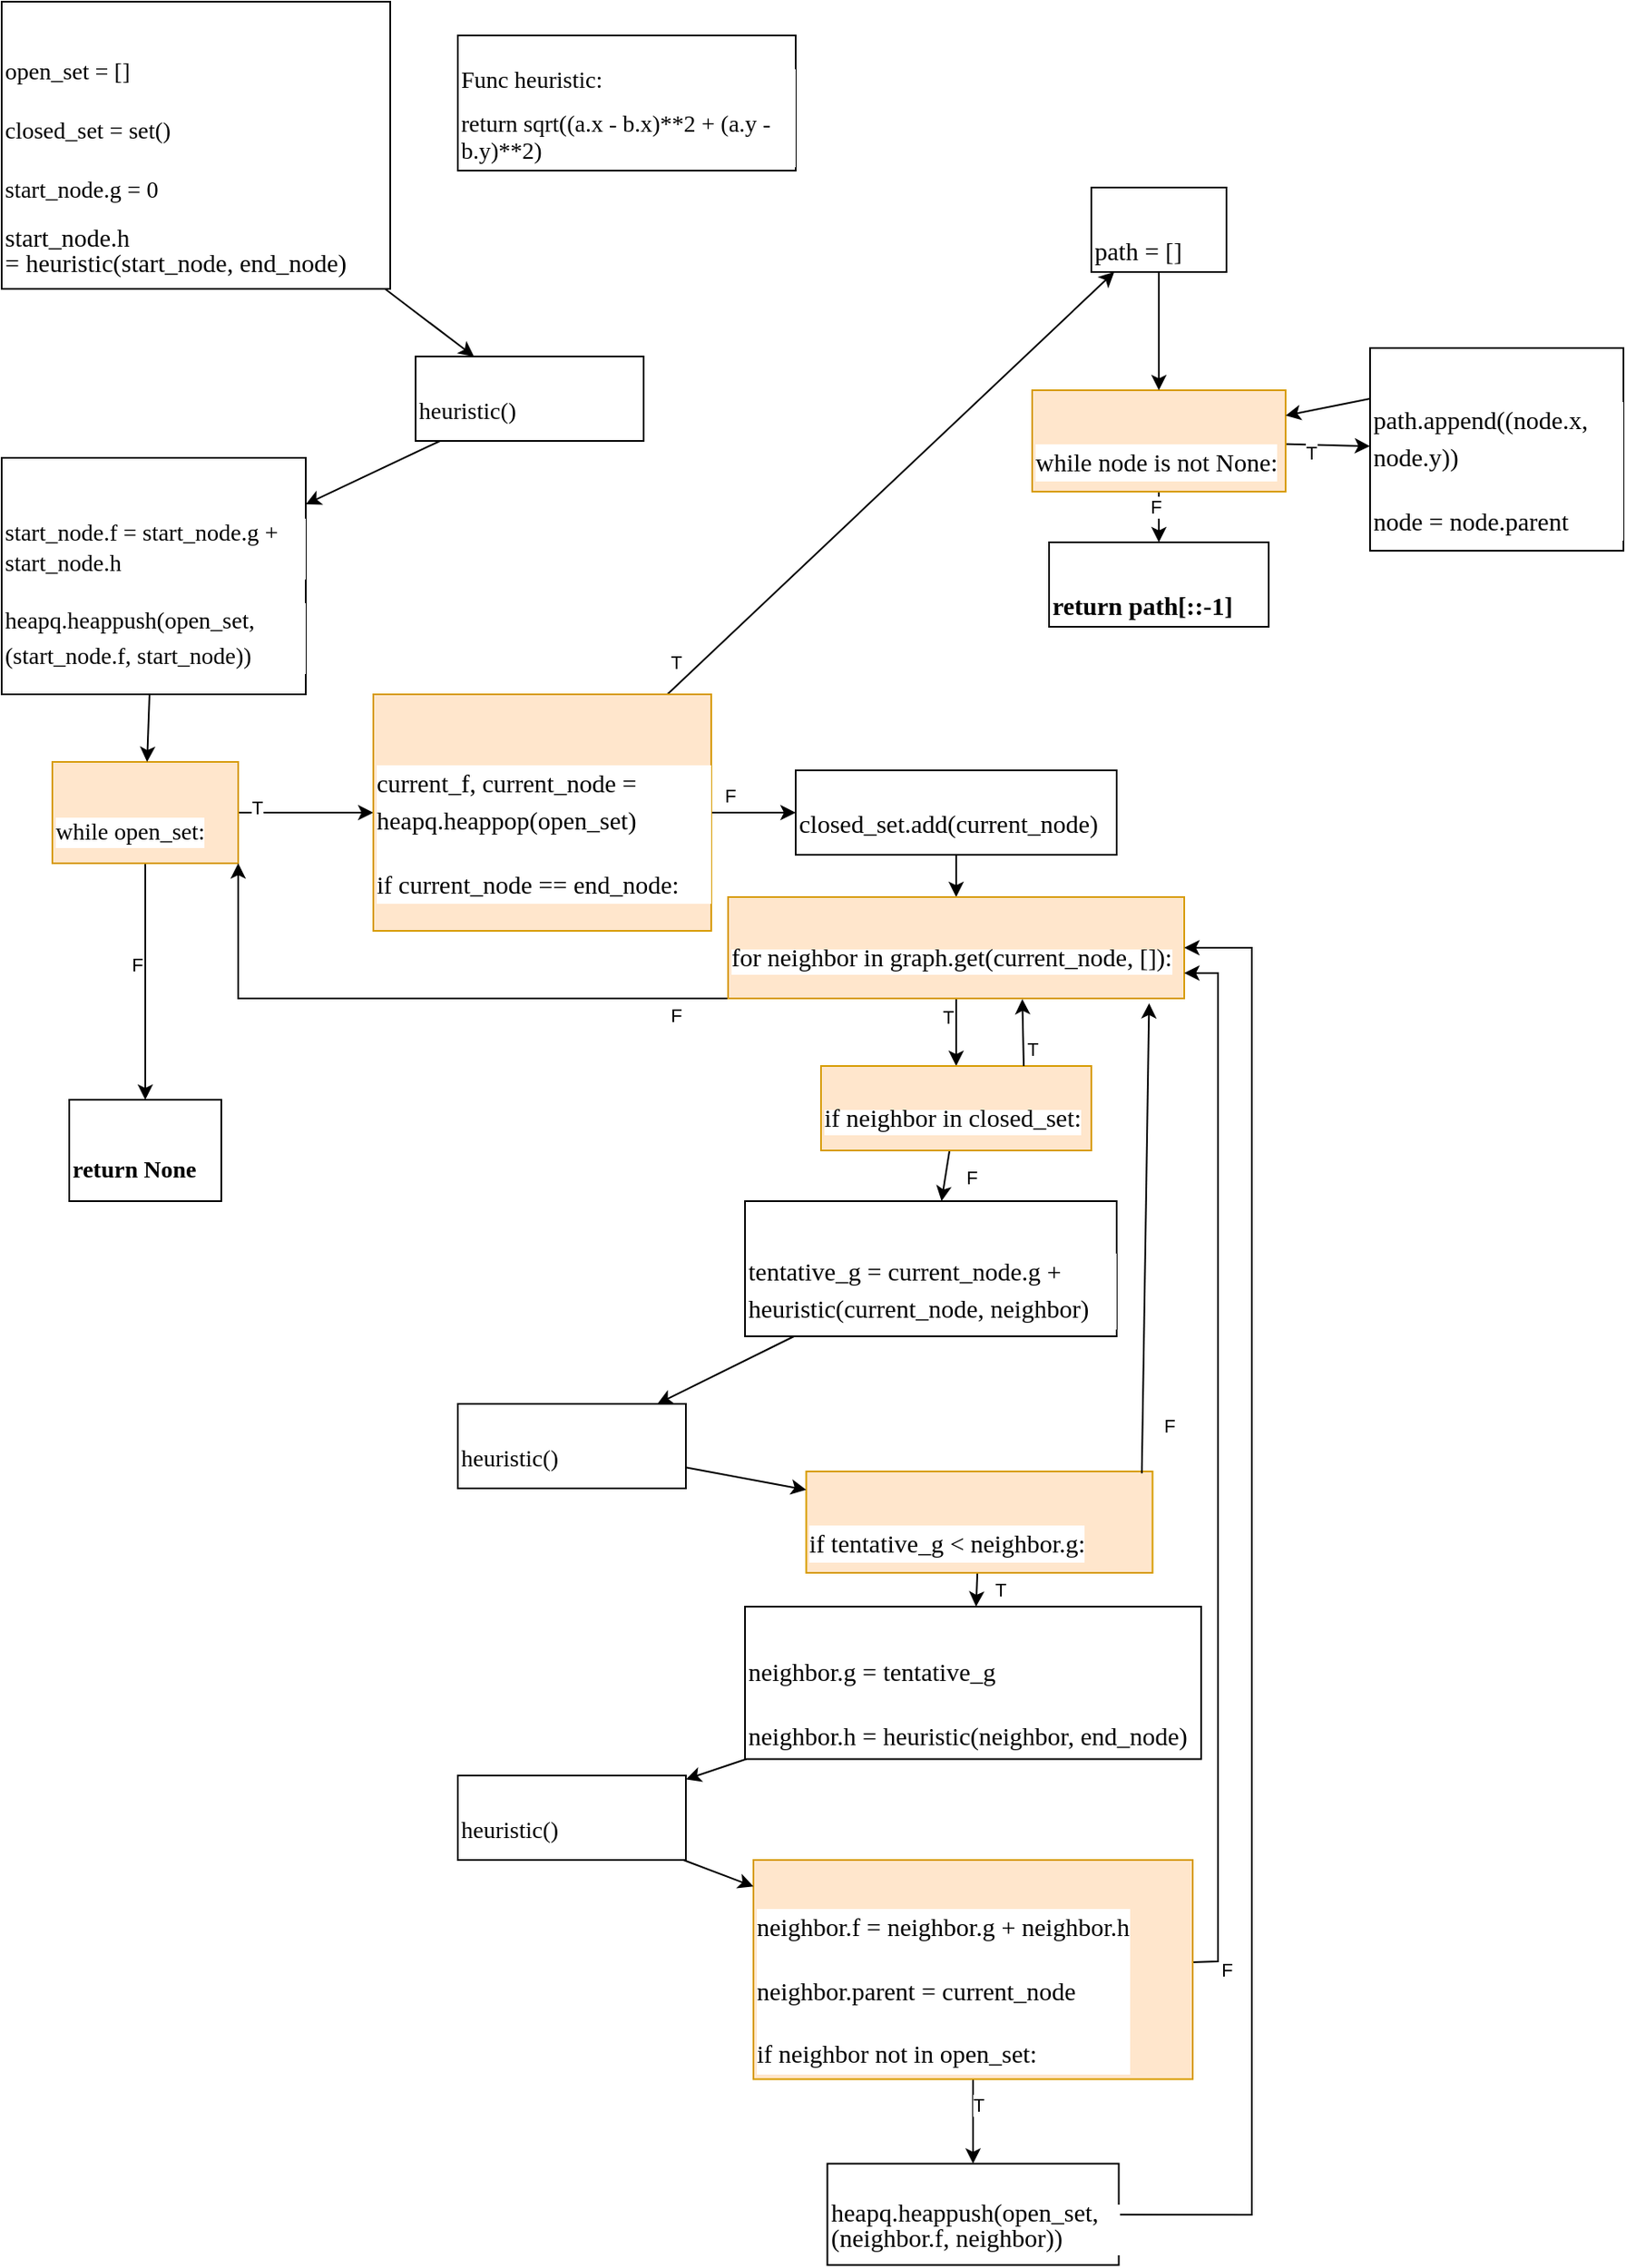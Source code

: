 <mxfile version="24.2.5" type="device">
  <diagram name="Страница — 1" id="S22Wo6u8LhDjKT0eMfzM">
    <mxGraphModel dx="1434" dy="844" grid="1" gridSize="10" guides="1" tooltips="1" connect="1" arrows="1" fold="1" page="1" pageScale="1" pageWidth="827" pageHeight="1169" math="0" shadow="0">
      <root>
        <mxCell id="0" />
        <mxCell id="1" parent="0" />
        <mxCell id="eKB76OJuT1NAM_kKdIFs-34" style="edgeStyle=none;rounded=0;orthogonalLoop=1;jettySize=auto;html=1;strokeColor=default;align=center;verticalAlign=middle;fontFamily=Helvetica;fontSize=11;fontColor=default;labelBackgroundColor=default;endArrow=classic;" edge="1" parent="1" source="eKB76OJuT1NAM_kKdIFs-95" target="eKB76OJuT1NAM_kKdIFs-81">
          <mxGeometry relative="1" as="geometry">
            <mxPoint x="260" y="330.185" as="sourcePoint" />
            <mxPoint x="318.889" y="360" as="targetPoint" />
          </mxGeometry>
        </mxCell>
        <mxCell id="eKB76OJuT1NAM_kKdIFs-29" value="&lt;h5 style=&quot;margin-bottom: 0.0pt; background: white; font-size: 14px;&quot;&gt;&lt;font face=&quot;Times New Roman, serif&quot;&gt;return None&lt;/font&gt;&lt;/h5&gt;" style="rounded=0;whiteSpace=wrap;html=1;align=left;" vertex="1" parent="1">
          <mxGeometry x="80" y="800" width="90" height="60" as="geometry" />
        </mxCell>
        <mxCell id="eKB76OJuT1NAM_kKdIFs-35" style="edgeStyle=none;rounded=0;orthogonalLoop=1;jettySize=auto;html=1;strokeColor=default;align=center;verticalAlign=middle;fontFamily=Helvetica;fontSize=11;fontColor=default;labelBackgroundColor=default;endArrow=classic;" edge="1" parent="1" source="eKB76OJuT1NAM_kKdIFs-81" target="eKB76OJuT1NAM_kKdIFs-46">
          <mxGeometry relative="1" as="geometry">
            <mxPoint x="290" y="434.615" as="sourcePoint" />
          </mxGeometry>
        </mxCell>
        <mxCell id="eKB76OJuT1NAM_kKdIFs-33" style="rounded=0;orthogonalLoop=1;jettySize=auto;html=1;" edge="1" parent="1" source="eKB76OJuT1NAM_kKdIFs-32" target="eKB76OJuT1NAM_kKdIFs-29">
          <mxGeometry relative="1" as="geometry" />
        </mxCell>
        <mxCell id="eKB76OJuT1NAM_kKdIFs-76" value="F" style="edgeLabel;html=1;align=center;verticalAlign=middle;resizable=0;points=[];fontFamily=Helvetica;fontSize=11;fontColor=default;labelBackgroundColor=default;" vertex="1" connectable="0" parent="eKB76OJuT1NAM_kKdIFs-33">
          <mxGeometry x="-0.15" y="2" relative="1" as="geometry">
            <mxPoint x="-7" as="offset" />
          </mxGeometry>
        </mxCell>
        <mxCell id="eKB76OJuT1NAM_kKdIFs-37" style="edgeStyle=none;rounded=0;orthogonalLoop=1;jettySize=auto;html=1;strokeColor=default;align=center;verticalAlign=middle;fontFamily=Helvetica;fontSize=11;fontColor=default;labelBackgroundColor=default;endArrow=classic;" edge="1" parent="1" source="eKB76OJuT1NAM_kKdIFs-32" target="eKB76OJuT1NAM_kKdIFs-36">
          <mxGeometry relative="1" as="geometry" />
        </mxCell>
        <mxCell id="eKB76OJuT1NAM_kKdIFs-75" value="T" style="edgeLabel;html=1;align=center;verticalAlign=middle;resizable=0;points=[];fontFamily=Helvetica;fontSize=11;fontColor=default;labelBackgroundColor=default;" vertex="1" connectable="0" parent="eKB76OJuT1NAM_kKdIFs-37">
          <mxGeometry x="-0.729" y="3" relative="1" as="geometry">
            <mxPoint as="offset" />
          </mxGeometry>
        </mxCell>
        <mxCell id="eKB76OJuT1NAM_kKdIFs-32" value="&lt;h5 style=&quot;margin-bottom: 0.0pt; background: white; font-size: 14px;&quot;&gt;&lt;span style=&quot;font-family: &amp;quot;Times New Roman&amp;quot;, serif; font-weight: normal;&quot;&gt;while open_set:&lt;/span&gt;&lt;br&gt;&lt;/h5&gt;" style="rounded=0;whiteSpace=wrap;html=1;align=left;fillColor=#ffe6cc;strokeColor=#d79b00;" vertex="1" parent="1">
          <mxGeometry x="70" y="600" width="110" height="60" as="geometry" />
        </mxCell>
        <mxCell id="eKB76OJuT1NAM_kKdIFs-48" style="edgeStyle=none;rounded=0;orthogonalLoop=1;jettySize=auto;html=1;strokeColor=default;align=center;verticalAlign=middle;fontFamily=Helvetica;fontSize=11;fontColor=default;labelBackgroundColor=default;endArrow=classic;" edge="1" parent="1" source="eKB76OJuT1NAM_kKdIFs-36" target="eKB76OJuT1NAM_kKdIFs-44">
          <mxGeometry relative="1" as="geometry" />
        </mxCell>
        <mxCell id="eKB76OJuT1NAM_kKdIFs-49" value="T" style="edgeLabel;html=1;align=center;verticalAlign=middle;resizable=0;points=[];fontFamily=Helvetica;fontSize=11;fontColor=default;labelBackgroundColor=default;" vertex="1" connectable="0" parent="eKB76OJuT1NAM_kKdIFs-48">
          <mxGeometry x="-0.713" y="1" relative="1" as="geometry">
            <mxPoint x="-32" y="17" as="offset" />
          </mxGeometry>
        </mxCell>
        <mxCell id="eKB76OJuT1NAM_kKdIFs-52" style="edgeStyle=none;rounded=0;orthogonalLoop=1;jettySize=auto;html=1;strokeColor=default;align=center;verticalAlign=middle;fontFamily=Helvetica;fontSize=11;fontColor=default;labelBackgroundColor=default;endArrow=classic;" edge="1" parent="1" source="eKB76OJuT1NAM_kKdIFs-36" target="eKB76OJuT1NAM_kKdIFs-51">
          <mxGeometry relative="1" as="geometry" />
        </mxCell>
        <mxCell id="eKB76OJuT1NAM_kKdIFs-53" value="F" style="edgeLabel;html=1;align=center;verticalAlign=middle;resizable=0;points=[];fontFamily=Helvetica;fontSize=11;fontColor=default;labelBackgroundColor=default;" vertex="1" connectable="0" parent="eKB76OJuT1NAM_kKdIFs-52">
          <mxGeometry x="-0.1" relative="1" as="geometry">
            <mxPoint x="-12" y="-10" as="offset" />
          </mxGeometry>
        </mxCell>
        <mxCell id="eKB76OJuT1NAM_kKdIFs-36" value="&lt;h5 style=&quot;margin-bottom: 0.0pt; background: white; font-size: 15px;&quot;&gt;&lt;p style=&quot;margin-bottom: 0.0pt; line-height: 150%; background-image: initial; background-position: initial; background-size: initial; background-repeat: initial; background-attachment: initial; background-origin: initial; background-clip: initial;&quot; class=&quot;MsoNormal&quot;&gt;&lt;span style=&quot;line-height: 150%; font-family: &amp;quot;Times New Roman&amp;quot;, serif; background-image: initial; background-position: initial; background-size: initial; background-repeat: initial; background-attachment: initial; background-origin: initial; background-clip: initial; font-weight: normal;&quot; lang=&quot;EN-US&quot;&gt;current_f, current_node = heapq.heappop(open_set)&lt;/span&gt;&lt;/p&gt;&lt;p style=&quot;margin-bottom: 0.0pt; line-height: 150%; background-image: initial; background-position: initial; background-size: initial; background-repeat: initial; background-attachment: initial; background-origin: initial; background-clip: initial;&quot; class=&quot;MsoNormal&quot;&gt;&lt;span style=&quot;font-weight: normal; font-family: &amp;quot;Times New Roman&amp;quot;, serif;&quot;&gt;if current_node == end_node:&lt;/span&gt;&lt;/p&gt;&lt;/h5&gt;" style="rounded=0;whiteSpace=wrap;html=1;align=left;fillColor=#ffe6cc;strokeColor=#d79b00;" vertex="1" parent="1">
          <mxGeometry x="260" y="560" width="200" height="140" as="geometry" />
        </mxCell>
        <mxCell id="eKB76OJuT1NAM_kKdIFs-41" style="edgeStyle=none;rounded=0;orthogonalLoop=1;jettySize=auto;html=1;strokeColor=default;align=center;verticalAlign=middle;fontFamily=Helvetica;fontSize=11;fontColor=default;labelBackgroundColor=default;endArrow=classic;" edge="1" parent="1" source="eKB76OJuT1NAM_kKdIFs-38" target="eKB76OJuT1NAM_kKdIFs-39">
          <mxGeometry relative="1" as="geometry" />
        </mxCell>
        <mxCell id="eKB76OJuT1NAM_kKdIFs-104" value="T" style="edgeLabel;html=1;align=center;verticalAlign=middle;resizable=0;points=[];fontFamily=Helvetica;fontSize=11;fontColor=default;labelBackgroundColor=default;" vertex="1" connectable="0" parent="eKB76OJuT1NAM_kKdIFs-41">
          <mxGeometry x="-0.395" y="-5" relative="1" as="geometry">
            <mxPoint as="offset" />
          </mxGeometry>
        </mxCell>
        <mxCell id="eKB76OJuT1NAM_kKdIFs-43" style="edgeStyle=none;rounded=0;orthogonalLoop=1;jettySize=auto;html=1;strokeColor=default;align=center;verticalAlign=middle;fontFamily=Helvetica;fontSize=11;fontColor=default;labelBackgroundColor=default;endArrow=classic;" edge="1" parent="1" source="eKB76OJuT1NAM_kKdIFs-38" target="eKB76OJuT1NAM_kKdIFs-40">
          <mxGeometry relative="1" as="geometry" />
        </mxCell>
        <mxCell id="eKB76OJuT1NAM_kKdIFs-105" value="F" style="edgeLabel;html=1;align=center;verticalAlign=middle;resizable=0;points=[];fontFamily=Helvetica;fontSize=11;fontColor=default;labelBackgroundColor=default;" vertex="1" connectable="0" parent="eKB76OJuT1NAM_kKdIFs-43">
          <mxGeometry x="-0.4" y="-2" relative="1" as="geometry">
            <mxPoint as="offset" />
          </mxGeometry>
        </mxCell>
        <mxCell id="eKB76OJuT1NAM_kKdIFs-38" value="&lt;h5 style=&quot;margin-bottom: 0.0pt; background: white; font-size: 15px;&quot;&gt;&lt;p style=&quot;margin-bottom: 0.0pt; line-height: 150%; background-image: initial; background-position: initial; background-size: initial; background-repeat: initial; background-attachment: initial; background-origin: initial; background-clip: initial;&quot; class=&quot;MsoNormal&quot;&gt;&lt;span style=&quot;font-weight: normal; font-family: &amp;quot;Times New Roman&amp;quot;, serif;&quot;&gt;while node is not None:&lt;/span&gt;&lt;br&gt;&lt;/p&gt;&lt;/h5&gt;" style="rounded=0;whiteSpace=wrap;html=1;align=left;fillColor=#ffe6cc;strokeColor=#d79b00;" vertex="1" parent="1">
          <mxGeometry x="650" y="380" width="150" height="60" as="geometry" />
        </mxCell>
        <mxCell id="eKB76OJuT1NAM_kKdIFs-42" style="edgeStyle=none;rounded=0;orthogonalLoop=1;jettySize=auto;html=1;strokeColor=default;align=center;verticalAlign=middle;fontFamily=Helvetica;fontSize=11;fontColor=default;labelBackgroundColor=default;endArrow=classic;entryX=1;entryY=0.25;entryDx=0;entryDy=0;exitX=0;exitY=0.25;exitDx=0;exitDy=0;" edge="1" parent="1" source="eKB76OJuT1NAM_kKdIFs-39" target="eKB76OJuT1NAM_kKdIFs-38">
          <mxGeometry relative="1" as="geometry" />
        </mxCell>
        <mxCell id="eKB76OJuT1NAM_kKdIFs-39" value="&lt;h5 style=&quot;margin-bottom: 0.0pt; background: white; font-size: 15px;&quot;&gt;&lt;p style=&quot;margin-bottom: 0.0pt; line-height: 150%; background-image: initial; background-position: initial; background-size: initial; background-repeat: initial; background-attachment: initial; background-origin: initial; background-clip: initial;&quot; class=&quot;MsoNormal&quot;&gt;&lt;font face=&quot;Times New Roman, serif&quot;&gt;&lt;span style=&quot;font-weight: 400;&quot;&gt;path.append((node.x, node.y))&lt;/span&gt;&lt;/font&gt;&lt;/p&gt;&lt;p style=&quot;margin-bottom: 0.0pt; line-height: 150%; background-image: initial; background-position: initial; background-size: initial; background-repeat: initial; background-attachment: initial; background-origin: initial; background-clip: initial;&quot; class=&quot;MsoNormal&quot;&gt;&lt;font face=&quot;Times New Roman, serif&quot;&gt;&lt;span style=&quot;font-weight: 400;&quot;&gt;node = node.parent&lt;/span&gt;&lt;/font&gt;&lt;/p&gt;&lt;/h5&gt;" style="rounded=0;whiteSpace=wrap;html=1;align=left;" vertex="1" parent="1">
          <mxGeometry x="850" y="355" width="150" height="120" as="geometry" />
        </mxCell>
        <mxCell id="eKB76OJuT1NAM_kKdIFs-40" value="&lt;h5 style=&quot;margin-bottom: 0.0pt; background: white; font-size: 15px;&quot;&gt;&lt;p style=&quot;margin-bottom: 0.0pt; line-height: 150%; background-image: initial; background-position: initial; background-size: initial; background-repeat: initial; background-attachment: initial; background-origin: initial; background-clip: initial;&quot; class=&quot;MsoNormal&quot;&gt;&lt;font face=&quot;Times New Roman, serif&quot;&gt;return path[::-1]&lt;/font&gt;&lt;/p&gt;&lt;/h5&gt;" style="rounded=0;whiteSpace=wrap;html=1;align=left;" vertex="1" parent="1">
          <mxGeometry x="660" y="470" width="130" height="50" as="geometry" />
        </mxCell>
        <mxCell id="eKB76OJuT1NAM_kKdIFs-45" style="edgeStyle=none;rounded=0;orthogonalLoop=1;jettySize=auto;html=1;strokeColor=default;align=center;verticalAlign=middle;fontFamily=Helvetica;fontSize=11;fontColor=default;labelBackgroundColor=default;endArrow=classic;" edge="1" parent="1" source="eKB76OJuT1NAM_kKdIFs-44" target="eKB76OJuT1NAM_kKdIFs-38">
          <mxGeometry relative="1" as="geometry">
            <mxPoint x="725" y="350" as="sourcePoint" />
          </mxGeometry>
        </mxCell>
        <mxCell id="eKB76OJuT1NAM_kKdIFs-44" value="&lt;h5 style=&quot;margin-bottom: 0.0pt; background: white; font-size: 15px;&quot;&gt;&lt;p style=&quot;margin-bottom: 0.0pt; line-height: 150%; background-image: initial; background-position: initial; background-size: initial; background-repeat: initial; background-attachment: initial; background-origin: initial; background-clip: initial;&quot; class=&quot;MsoNormal&quot;&gt;&lt;span style=&quot;line-height: 150%; font-family: &amp;quot;Times New Roman&amp;quot;, serif; background-image: initial; background-position: initial; background-size: initial; background-repeat: initial; background-attachment: initial; background-origin: initial; background-clip: initial; font-weight: normal;&quot; lang=&quot;EN-US&quot;&gt;path = []&lt;/span&gt;&lt;/p&gt;&lt;/h5&gt;" style="rounded=0;whiteSpace=wrap;html=1;align=left;" vertex="1" parent="1">
          <mxGeometry x="685" y="260" width="80" height="50" as="geometry" />
        </mxCell>
        <mxCell id="eKB76OJuT1NAM_kKdIFs-47" style="edgeStyle=none;rounded=0;orthogonalLoop=1;jettySize=auto;html=1;strokeColor=default;align=center;verticalAlign=middle;fontFamily=Helvetica;fontSize=11;fontColor=default;labelBackgroundColor=default;endArrow=classic;" edge="1" parent="1" source="eKB76OJuT1NAM_kKdIFs-46" target="eKB76OJuT1NAM_kKdIFs-32">
          <mxGeometry relative="1" as="geometry" />
        </mxCell>
        <mxCell id="eKB76OJuT1NAM_kKdIFs-46" value="&lt;h5 style=&quot;margin-bottom: 0.0pt; background: white; font-size: 14px;&quot;&gt;&lt;span style=&quot;font-family: &amp;quot;Times New Roman&amp;quot;, serif; font-weight: normal;&quot;&gt;start_node.f = start_node.g + start_node.h&lt;/span&gt;&lt;br&gt;&lt;/h5&gt;&lt;p style=&quot;margin-bottom: 0.0pt; background: white; font-size: 14px;&quot; class=&quot;MsoNormal&quot;&gt;&lt;span style=&quot;line-height: 150%; font-family: &amp;quot;Times New Roman&amp;quot;, serif; background-image: initial; background-position: initial; background-size: initial; background-repeat: initial; background-attachment: initial; background-origin: initial; background-clip: initial;&quot; lang=&quot;EN-US&quot;&gt;&lt;font style=&quot;font-size: 14px;&quot;&gt;heapq.heappush(open_set, (start_node.f, start_node))&lt;/font&gt;&lt;/span&gt;&lt;/p&gt;" style="rounded=0;whiteSpace=wrap;html=1;align=left;" vertex="1" parent="1">
          <mxGeometry x="40" y="420" width="180" height="140" as="geometry" />
        </mxCell>
        <mxCell id="eKB76OJuT1NAM_kKdIFs-55" style="edgeStyle=none;rounded=0;orthogonalLoop=1;jettySize=auto;html=1;strokeColor=default;align=center;verticalAlign=middle;fontFamily=Helvetica;fontSize=11;fontColor=default;labelBackgroundColor=default;endArrow=classic;" edge="1" parent="1" source="eKB76OJuT1NAM_kKdIFs-51" target="eKB76OJuT1NAM_kKdIFs-54">
          <mxGeometry relative="1" as="geometry" />
        </mxCell>
        <mxCell id="eKB76OJuT1NAM_kKdIFs-51" value="&lt;h5 style=&quot;margin-bottom: 0.0pt; background: white;&quot;&gt;&lt;p style=&quot;margin-bottom: 0.0pt; line-height: 150%; background-image: initial; background-position: initial; background-size: initial; background-repeat: initial; background-attachment: initial; background-origin: initial; background-clip: initial;&quot; class=&quot;MsoNormal&quot;&gt;&lt;span style=&quot;line-height: 150%; font-family: &amp;quot;Times New Roman&amp;quot;, serif; background-image: initial; background-position: initial; background-size: initial; background-repeat: initial; background-attachment: initial; background-origin: initial; background-clip: initial;&quot; lang=&quot;EN-US&quot;&gt;&lt;span style=&quot;font-weight: normal;&quot;&gt;&lt;font style=&quot;font-size: 15px;&quot;&gt;closed_set.add(current_node)&amp;nbsp;&lt;/font&gt;&lt;/span&gt;&lt;/span&gt;&lt;/p&gt;&lt;/h5&gt;" style="rounded=0;whiteSpace=wrap;html=1;align=left;" vertex="1" parent="1">
          <mxGeometry x="510" y="605" width="190" height="50" as="geometry" />
        </mxCell>
        <mxCell id="eKB76OJuT1NAM_kKdIFs-57" style="edgeStyle=none;rounded=0;orthogonalLoop=1;jettySize=auto;html=1;strokeColor=default;align=center;verticalAlign=middle;fontFamily=Helvetica;fontSize=11;fontColor=default;labelBackgroundColor=default;endArrow=classic;" edge="1" parent="1" source="eKB76OJuT1NAM_kKdIFs-54" target="eKB76OJuT1NAM_kKdIFs-56">
          <mxGeometry relative="1" as="geometry" />
        </mxCell>
        <mxCell id="eKB76OJuT1NAM_kKdIFs-77" value="T" style="edgeLabel;html=1;align=center;verticalAlign=middle;resizable=0;points=[];fontFamily=Helvetica;fontSize=11;fontColor=default;labelBackgroundColor=default;" vertex="1" connectable="0" parent="eKB76OJuT1NAM_kKdIFs-57">
          <mxGeometry x="-0.442" relative="1" as="geometry">
            <mxPoint x="-5" as="offset" />
          </mxGeometry>
        </mxCell>
        <mxCell id="eKB76OJuT1NAM_kKdIFs-78" style="edgeStyle=none;rounded=0;orthogonalLoop=1;jettySize=auto;html=1;exitX=0;exitY=1;exitDx=0;exitDy=0;entryX=1;entryY=1;entryDx=0;entryDy=0;strokeColor=default;align=center;verticalAlign=middle;fontFamily=Helvetica;fontSize=11;fontColor=default;labelBackgroundColor=default;endArrow=classic;" edge="1" parent="1" source="eKB76OJuT1NAM_kKdIFs-54" target="eKB76OJuT1NAM_kKdIFs-32">
          <mxGeometry relative="1" as="geometry">
            <Array as="points">
              <mxPoint x="180" y="740" />
            </Array>
          </mxGeometry>
        </mxCell>
        <mxCell id="eKB76OJuT1NAM_kKdIFs-79" value="F" style="edgeLabel;html=1;align=center;verticalAlign=middle;resizable=0;points=[];fontFamily=Helvetica;fontSize=11;fontColor=default;labelBackgroundColor=default;" vertex="1" connectable="0" parent="eKB76OJuT1NAM_kKdIFs-78">
          <mxGeometry x="-0.833" y="4" relative="1" as="geometry">
            <mxPoint y="6" as="offset" />
          </mxGeometry>
        </mxCell>
        <mxCell id="eKB76OJuT1NAM_kKdIFs-54" value="&lt;h5 style=&quot;margin-bottom: 0.0pt; background: white;&quot;&gt;&lt;p style=&quot;margin-bottom: 0.0pt; line-height: 150%; background-image: initial; background-position: initial; background-size: initial; background-repeat: initial; background-attachment: initial; background-origin: initial; background-clip: initial;&quot; class=&quot;MsoNormal&quot;&gt;&lt;span style=&quot;line-height: 107%; font-family: &amp;quot;Times New Roman&amp;quot;, serif; background-image: initial; background-position: initial; background-size: initial; background-repeat: initial; background-attachment: initial; background-origin: initial; background-clip: initial; font-weight: normal;&quot; lang=&quot;EN-US&quot;&gt;&lt;font style=&quot;font-size: 15px;&quot;&gt;for neighbor in graph.get(current_node, []):&lt;/font&gt;&lt;/span&gt;&lt;br&gt;&lt;/p&gt;&lt;/h5&gt;" style="rounded=0;whiteSpace=wrap;html=1;align=left;fillColor=#ffe6cc;strokeColor=#d79b00;" vertex="1" parent="1">
          <mxGeometry x="470" y="680" width="270" height="60" as="geometry" />
        </mxCell>
        <mxCell id="eKB76OJuT1NAM_kKdIFs-61" style="edgeStyle=none;rounded=0;orthogonalLoop=1;jettySize=auto;html=1;strokeColor=default;align=center;verticalAlign=middle;fontFamily=Helvetica;fontSize=11;fontColor=default;labelBackgroundColor=default;endArrow=classic;" edge="1" parent="1" source="eKB76OJuT1NAM_kKdIFs-56" target="eKB76OJuT1NAM_kKdIFs-83">
          <mxGeometry relative="1" as="geometry" />
        </mxCell>
        <mxCell id="eKB76OJuT1NAM_kKdIFs-62" value="F" style="edgeLabel;html=1;align=center;verticalAlign=middle;resizable=0;points=[];fontFamily=Helvetica;fontSize=11;fontColor=default;labelBackgroundColor=default;" vertex="1" connectable="0" parent="eKB76OJuT1NAM_kKdIFs-61">
          <mxGeometry x="0.017" y="3" relative="1" as="geometry">
            <mxPoint x="12" as="offset" />
          </mxGeometry>
        </mxCell>
        <mxCell id="eKB76OJuT1NAM_kKdIFs-56" value="&lt;h5 style=&quot;margin-bottom: 0.0pt; background: white;&quot;&gt;&lt;p style=&quot;margin-bottom: 0.0pt; line-height: 150%; background-image: initial; background-position: initial; background-size: initial; background-repeat: initial; background-attachment: initial; background-origin: initial; background-clip: initial;&quot; class=&quot;MsoNormal&quot;&gt;&lt;span style=&quot;line-height: 107%; font-family: &amp;quot;Times New Roman&amp;quot;, serif; background-image: initial; background-position: initial; background-size: initial; background-repeat: initial; background-attachment: initial; background-origin: initial; background-clip: initial; font-weight: normal;&quot; lang=&quot;EN-US&quot;&gt;&lt;font style=&quot;font-size: 15px;&quot;&gt;if neighbor in closed_set:&lt;/font&gt;&lt;/span&gt;&lt;br&gt;&lt;/p&gt;&lt;/h5&gt;" style="rounded=0;whiteSpace=wrap;html=1;align=left;fillColor=#ffe6cc;strokeColor=#d79b00;" vertex="1" parent="1">
          <mxGeometry x="525" y="780" width="160" height="50" as="geometry" />
        </mxCell>
        <mxCell id="eKB76OJuT1NAM_kKdIFs-58" style="edgeStyle=none;rounded=0;orthogonalLoop=1;jettySize=auto;html=1;exitX=0.75;exitY=0;exitDx=0;exitDy=0;entryX=0.645;entryY=1.006;entryDx=0;entryDy=0;entryPerimeter=0;strokeColor=default;align=center;verticalAlign=middle;fontFamily=Helvetica;fontSize=11;fontColor=default;labelBackgroundColor=default;endArrow=classic;" edge="1" parent="1" source="eKB76OJuT1NAM_kKdIFs-56" target="eKB76OJuT1NAM_kKdIFs-54">
          <mxGeometry relative="1" as="geometry" />
        </mxCell>
        <mxCell id="eKB76OJuT1NAM_kKdIFs-59" value="T" style="edgeLabel;html=1;align=center;verticalAlign=middle;resizable=0;points=[];fontFamily=Helvetica;fontSize=11;fontColor=default;labelBackgroundColor=default;" vertex="1" connectable="0" parent="eKB76OJuT1NAM_kKdIFs-58">
          <mxGeometry x="-0.304" y="-2" relative="1" as="geometry">
            <mxPoint x="3" y="4" as="offset" />
          </mxGeometry>
        </mxCell>
        <mxCell id="eKB76OJuT1NAM_kKdIFs-66" value="" style="edgeStyle=none;rounded=0;orthogonalLoop=1;jettySize=auto;html=1;strokeColor=default;align=center;verticalAlign=middle;fontFamily=Helvetica;fontSize=11;fontColor=default;labelBackgroundColor=default;endArrow=classic;" edge="1" parent="1" source="eKB76OJuT1NAM_kKdIFs-60" target="eKB76OJuT1NAM_kKdIFs-88">
          <mxGeometry relative="1" as="geometry" />
        </mxCell>
        <mxCell id="eKB76OJuT1NAM_kKdIFs-67" value="T" style="edgeLabel;html=1;align=center;verticalAlign=middle;resizable=0;points=[];fontFamily=Helvetica;fontSize=11;fontColor=default;labelBackgroundColor=default;" vertex="1" connectable="0" parent="eKB76OJuT1NAM_kKdIFs-66">
          <mxGeometry x="-0.065" y="3" relative="1" as="geometry">
            <mxPoint x="11" as="offset" />
          </mxGeometry>
        </mxCell>
        <mxCell id="eKB76OJuT1NAM_kKdIFs-60" value="&lt;h5 style=&quot;margin-bottom: 0.0pt; background: white; font-size: 15px;&quot;&gt;&lt;p style=&quot;margin-bottom: 0.0pt; line-height: 150%; background-image: initial; background-position: initial; background-size: initial; background-repeat: initial; background-attachment: initial; background-origin: initial; background-clip: initial;&quot; class=&quot;MsoNormal&quot;&gt;&lt;span style=&quot;font-weight: normal; font-family: &amp;quot;Times New Roman&amp;quot;, serif;&quot;&gt;if&amp;nbsp;&lt;/span&gt;&lt;span style=&quot;font-weight: normal; font-family: &amp;quot;Times New Roman&amp;quot;, serif;&quot;&gt;tentative_g &amp;lt; neighbor.g:&lt;/span&gt;&lt;br&gt;&lt;/p&gt;&lt;/h5&gt;" style="rounded=0;whiteSpace=wrap;html=1;align=left;fillColor=#ffe6cc;strokeColor=#d79b00;" vertex="1" parent="1">
          <mxGeometry x="516.25" y="1020" width="205" height="60" as="geometry" />
        </mxCell>
        <mxCell id="eKB76OJuT1NAM_kKdIFs-63" style="edgeStyle=none;rounded=0;orthogonalLoop=1;jettySize=auto;html=1;exitX=0.969;exitY=0.018;exitDx=0;exitDy=0;entryX=0.923;entryY=1.047;entryDx=0;entryDy=0;entryPerimeter=0;strokeColor=default;align=center;verticalAlign=middle;fontFamily=Helvetica;fontSize=11;fontColor=default;labelBackgroundColor=default;endArrow=classic;exitPerimeter=0;" edge="1" parent="1" source="eKB76OJuT1NAM_kKdIFs-60" target="eKB76OJuT1NAM_kKdIFs-54">
          <mxGeometry relative="1" as="geometry" />
        </mxCell>
        <mxCell id="eKB76OJuT1NAM_kKdIFs-64" value="F" style="edgeLabel;html=1;align=center;verticalAlign=middle;resizable=0;points=[];fontFamily=Helvetica;fontSize=11;fontColor=default;labelBackgroundColor=default;" vertex="1" connectable="0" parent="eKB76OJuT1NAM_kKdIFs-63">
          <mxGeometry x="-0.8" y="-1" relative="1" as="geometry">
            <mxPoint x="14" as="offset" />
          </mxGeometry>
        </mxCell>
        <mxCell id="eKB76OJuT1NAM_kKdIFs-69" style="edgeStyle=none;rounded=0;orthogonalLoop=1;jettySize=auto;html=1;strokeColor=default;align=center;verticalAlign=middle;fontFamily=Helvetica;fontSize=11;fontColor=default;labelBackgroundColor=default;endArrow=classic;" edge="1" parent="1" source="eKB76OJuT1NAM_kKdIFs-65" target="eKB76OJuT1NAM_kKdIFs-68">
          <mxGeometry relative="1" as="geometry" />
        </mxCell>
        <mxCell id="eKB76OJuT1NAM_kKdIFs-70" value="T" style="edgeLabel;html=1;align=center;verticalAlign=middle;resizable=0;points=[];fontFamily=Helvetica;fontSize=11;fontColor=default;labelBackgroundColor=default;" vertex="1" connectable="0" parent="eKB76OJuT1NAM_kKdIFs-69">
          <mxGeometry x="0.1" y="3" relative="1" as="geometry">
            <mxPoint y="-12" as="offset" />
          </mxGeometry>
        </mxCell>
        <mxCell id="eKB76OJuT1NAM_kKdIFs-73" style="edgeStyle=none;rounded=0;orthogonalLoop=1;jettySize=auto;html=1;entryX=1;entryY=0.75;entryDx=0;entryDy=0;strokeColor=default;align=center;verticalAlign=middle;fontFamily=Helvetica;fontSize=11;fontColor=default;labelBackgroundColor=default;endArrow=classic;" edge="1" parent="1" source="eKB76OJuT1NAM_kKdIFs-65" target="eKB76OJuT1NAM_kKdIFs-54">
          <mxGeometry relative="1" as="geometry">
            <Array as="points">
              <mxPoint x="760" y="1310" />
              <mxPoint x="760" y="725" />
            </Array>
          </mxGeometry>
        </mxCell>
        <mxCell id="eKB76OJuT1NAM_kKdIFs-74" value="F" style="edgeLabel;html=1;align=center;verticalAlign=middle;resizable=0;points=[];fontFamily=Helvetica;fontSize=11;fontColor=default;labelBackgroundColor=default;" vertex="1" connectable="0" parent="eKB76OJuT1NAM_kKdIFs-73">
          <mxGeometry x="-0.943" relative="1" as="geometry">
            <mxPoint x="5" y="7" as="offset" />
          </mxGeometry>
        </mxCell>
        <mxCell id="eKB76OJuT1NAM_kKdIFs-65" value="&lt;h5 style=&quot;margin-bottom: 0.0pt; background: white; font-size: 15px;&quot;&gt;&lt;p style=&quot;margin-bottom: 0.0pt; line-height: 150%; background-image: initial; background-position: initial; background-size: initial; background-repeat: initial; background-attachment: initial; background-origin: initial; background-clip: initial;&quot; class=&quot;MsoNormal&quot;&gt;&lt;span style=&quot;font-family: &amp;quot;Times New Roman&amp;quot;, serif; font-weight: normal;&quot;&gt;neighbor.f = neighbor.g + neighbor.h&lt;/span&gt;&lt;br&gt;&lt;/p&gt;&lt;p style=&quot;margin-bottom: 0.0pt; line-height: 150%; background-image: initial; background-position: initial; background-size: initial; background-repeat: initial; background-attachment: initial; background-origin: initial; background-clip: initial;&quot; class=&quot;MsoNormal&quot;&gt;&lt;span style=&quot;line-height: 150%; font-family: &amp;quot;Times New Roman&amp;quot;, serif; background-image: initial; background-position: initial; background-size: initial; background-repeat: initial; background-attachment: initial; background-origin: initial; background-clip: initial; font-weight: normal;&quot; lang=&quot;EN-US&quot;&gt;neighbor.parent = current_node&lt;/span&gt;&lt;/p&gt;&lt;p style=&quot;margin-bottom: 0.0pt; line-height: 150%; background-image: initial; background-position: initial; background-size: initial; background-repeat: initial; background-attachment: initial; background-origin: initial; background-clip: initial;&quot; class=&quot;MsoNormal&quot;&gt;&lt;span style=&quot;line-height: 150%; font-family: &amp;quot;Times New Roman&amp;quot;, serif; background-image: initial; background-position: initial; background-size: initial; background-repeat: initial; background-attachment: initial; background-origin: initial; background-clip: initial;&quot; lang=&quot;EN-US&quot;&gt;&lt;span style=&quot;font-weight: normal;&quot;&gt;if neighbor not in open_set:&lt;/span&gt;&lt;/span&gt;&lt;/p&gt;&lt;/h5&gt;" style="rounded=0;whiteSpace=wrap;html=1;align=left;fillColor=#ffe6cc;strokeColor=#d79b00;" vertex="1" parent="1">
          <mxGeometry x="485" y="1250" width="260" height="129.74" as="geometry" />
        </mxCell>
        <mxCell id="eKB76OJuT1NAM_kKdIFs-71" style="edgeStyle=none;rounded=0;orthogonalLoop=1;jettySize=auto;html=1;entryX=1;entryY=0.5;entryDx=0;entryDy=0;strokeColor=default;align=center;verticalAlign=middle;fontFamily=Helvetica;fontSize=11;fontColor=default;labelBackgroundColor=default;endArrow=classic;" edge="1" parent="1" source="eKB76OJuT1NAM_kKdIFs-68" target="eKB76OJuT1NAM_kKdIFs-54">
          <mxGeometry relative="1" as="geometry">
            <Array as="points">
              <mxPoint x="780" y="1460" />
              <mxPoint x="780" y="710" />
            </Array>
          </mxGeometry>
        </mxCell>
        <mxCell id="eKB76OJuT1NAM_kKdIFs-68" value="&lt;h5 style=&quot;margin-bottom: 0.0pt; background: white;&quot;&gt;&lt;p style=&quot;margin-bottom: 0.0pt; line-height: 150%; background-image: initial; background-position: initial; background-size: initial; background-repeat: initial; background-attachment: initial; background-origin: initial; background-clip: initial;&quot; class=&quot;MsoNormal&quot;&gt;&lt;span style=&quot;line-height: 107%; font-family: &amp;quot;Times New Roman&amp;quot;, serif; background-image: initial; background-position: initial; background-size: initial; background-repeat: initial; background-attachment: initial; background-origin: initial; background-clip: initial; font-weight: normal;&quot; lang=&quot;EN-US&quot;&gt;&lt;font style=&quot;font-size: 15px;&quot;&gt;heapq.heappush(open_set, (neighbor.f, neighbor))&amp;nbsp;&lt;/font&gt;&lt;/span&gt;&lt;br&gt;&lt;/p&gt;&lt;/h5&gt;" style="rounded=0;whiteSpace=wrap;html=1;align=left;" vertex="1" parent="1">
          <mxGeometry x="528.75" y="1429.74" width="172.5" height="60" as="geometry" />
        </mxCell>
        <mxCell id="eKB76OJuT1NAM_kKdIFs-80" value="&lt;h5 style=&quot;margin-bottom: 0.0pt; background: white;&quot;&gt;&lt;p style=&quot;margin-bottom: 0.0pt; line-height: 150%; background-image: initial; background-position: initial; background-size: initial; background-repeat: initial; background-attachment: initial; background-origin: initial; background-clip: initial;&quot; class=&quot;MsoNormal&quot;&gt;&lt;span style=&quot;line-height: 150%; font-family: &amp;quot;Times New Roman&amp;quot;, serif; background-image: initial; background-position: initial; background-size: initial; background-repeat: initial; background-attachment: initial; background-origin: initial; background-clip: initial;&quot; lang=&quot;EN-US&quot;&gt;&lt;span style=&quot;font-weight: normal;&quot;&gt;&lt;font style=&quot;font-size: 14px;&quot;&gt;Func heuristic:&lt;/font&gt;&lt;/span&gt;&lt;/span&gt;&lt;/p&gt;&lt;p style=&quot;margin-bottom: 0.0pt; line-height: 150%; background-image: initial; background-position: initial; background-size: initial; background-repeat: initial; background-attachment: initial; background-origin: initial; background-clip: initial;&quot; class=&quot;MsoNormal&quot;&gt;&lt;span style=&quot;line-height: 150%; font-family: &amp;quot;Times New Roman&amp;quot;, serif; background-image: initial; background-position: initial; background-size: initial; background-repeat: initial; background-attachment: initial; background-origin: initial; background-clip: initial;&quot; lang=&quot;EN-US&quot;&gt;&lt;span style=&quot;font-weight: normal;&quot;&gt;&lt;font style=&quot;font-size: 14px;&quot;&gt;return sqrt((a.x - b.x)**2 + (a.y - b.y)**2)&lt;/font&gt;&lt;/span&gt;&lt;/span&gt;&lt;/p&gt;&lt;/h5&gt;" style="rounded=0;whiteSpace=wrap;html=1;align=left;" vertex="1" parent="1">
          <mxGeometry x="310" y="170" width="200" height="80" as="geometry" />
        </mxCell>
        <mxCell id="eKB76OJuT1NAM_kKdIFs-81" value="&lt;h5 style=&quot;margin-bottom: 0.0pt; background: white;&quot;&gt;&lt;p style=&quot;margin-bottom: 0.0pt; line-height: 150%; background-image: initial; background-position: initial; background-size: initial; background-repeat: initial; background-attachment: initial; background-origin: initial; background-clip: initial;&quot; class=&quot;MsoNormal&quot;&gt;&lt;span style=&quot;line-height: 150%; font-family: &amp;quot;Times New Roman&amp;quot;, serif; background-image: initial; background-position: initial; background-size: initial; background-repeat: initial; background-attachment: initial; background-origin: initial; background-clip: initial;&quot; lang=&quot;EN-US&quot;&gt;&lt;span style=&quot;font-weight: normal;&quot;&gt;&lt;font style=&quot;font-size: 14px;&quot;&gt;heuristic()&lt;/font&gt;&lt;/span&gt;&lt;/span&gt;&lt;/p&gt;&lt;/h5&gt;" style="rounded=0;whiteSpace=wrap;html=1;align=left;" vertex="1" parent="1">
          <mxGeometry x="285" y="360" width="135" height="50" as="geometry" />
        </mxCell>
        <mxCell id="eKB76OJuT1NAM_kKdIFs-85" style="edgeStyle=none;rounded=0;orthogonalLoop=1;jettySize=auto;html=1;strokeColor=default;align=center;verticalAlign=middle;fontFamily=Helvetica;fontSize=11;fontColor=default;labelBackgroundColor=default;endArrow=classic;" edge="1" parent="1" source="eKB76OJuT1NAM_kKdIFs-83" target="eKB76OJuT1NAM_kKdIFs-84">
          <mxGeometry relative="1" as="geometry" />
        </mxCell>
        <mxCell id="eKB76OJuT1NAM_kKdIFs-83" value="&lt;h5 style=&quot;margin-bottom: 0.0pt; background: white; font-size: 15px;&quot;&gt;&lt;p style=&quot;margin-bottom: 0.0pt; line-height: 150%; background-image: initial; background-position: initial; background-size: initial; background-repeat: initial; background-attachment: initial; background-origin: initial; background-clip: initial;&quot; class=&quot;MsoNormal&quot;&gt;&lt;span style=&quot;line-height: 150%; font-family: &amp;quot;Times New Roman&amp;quot;, serif; background-image: initial; background-position: initial; background-size: initial; background-repeat: initial; background-attachment: initial; background-origin: initial; background-clip: initial; font-weight: normal;&quot; lang=&quot;EN-US&quot;&gt;tentative_g = current_node.g + heuristic(current_node, neighbor)&lt;/span&gt;&lt;/p&gt;&lt;/h5&gt;" style="rounded=0;whiteSpace=wrap;html=1;align=left;" vertex="1" parent="1">
          <mxGeometry x="480" y="860" width="220" height="80" as="geometry" />
        </mxCell>
        <mxCell id="eKB76OJuT1NAM_kKdIFs-86" style="edgeStyle=none;rounded=0;orthogonalLoop=1;jettySize=auto;html=1;strokeColor=default;align=center;verticalAlign=middle;fontFamily=Helvetica;fontSize=11;fontColor=default;labelBackgroundColor=default;endArrow=classic;" edge="1" parent="1" source="eKB76OJuT1NAM_kKdIFs-84" target="eKB76OJuT1NAM_kKdIFs-60">
          <mxGeometry relative="1" as="geometry" />
        </mxCell>
        <mxCell id="eKB76OJuT1NAM_kKdIFs-84" value="&lt;h5 style=&quot;margin-bottom: 0.0pt; background: white;&quot;&gt;&lt;p style=&quot;margin-bottom: 0.0pt; line-height: 150%; background-image: initial; background-position: initial; background-size: initial; background-repeat: initial; background-attachment: initial; background-origin: initial; background-clip: initial;&quot; class=&quot;MsoNormal&quot;&gt;&lt;span style=&quot;line-height: 150%; font-family: &amp;quot;Times New Roman&amp;quot;, serif; background-image: initial; background-position: initial; background-size: initial; background-repeat: initial; background-attachment: initial; background-origin: initial; background-clip: initial;&quot; lang=&quot;EN-US&quot;&gt;&lt;span style=&quot;font-weight: normal;&quot;&gt;&lt;font style=&quot;font-size: 14px;&quot;&gt;heuristic()&lt;/font&gt;&lt;/span&gt;&lt;/span&gt;&lt;/p&gt;&lt;/h5&gt;" style="rounded=0;whiteSpace=wrap;html=1;align=left;" vertex="1" parent="1">
          <mxGeometry x="310" y="980" width="135" height="50" as="geometry" />
        </mxCell>
        <mxCell id="eKB76OJuT1NAM_kKdIFs-90" style="edgeStyle=none;rounded=0;orthogonalLoop=1;jettySize=auto;html=1;strokeColor=default;align=center;verticalAlign=middle;fontFamily=Helvetica;fontSize=11;fontColor=default;labelBackgroundColor=default;endArrow=classic;" edge="1" parent="1" source="eKB76OJuT1NAM_kKdIFs-88" target="eKB76OJuT1NAM_kKdIFs-89">
          <mxGeometry relative="1" as="geometry" />
        </mxCell>
        <mxCell id="eKB76OJuT1NAM_kKdIFs-88" value="&lt;h5 style=&quot;margin-bottom: 0.0pt; background: white; font-size: 15px;&quot;&gt;&lt;p style=&quot;margin-bottom: 0.0pt; line-height: 150%; background-image: initial; background-position: initial; background-size: initial; background-repeat: initial; background-attachment: initial; background-origin: initial; background-clip: initial;&quot; class=&quot;MsoNormal&quot;&gt;&lt;span style=&quot;line-height: 150%; font-family: &amp;quot;Times New Roman&amp;quot;, serif; background-image: initial; background-position: initial; background-size: initial; background-repeat: initial; background-attachment: initial; background-origin: initial; background-clip: initial; font-weight: normal;&quot; lang=&quot;EN-US&quot;&gt;neighbor.g = tentative_g&lt;/span&gt;&lt;/p&gt;&lt;p style=&quot;margin-bottom: 0.0pt; line-height: 150%; background-image: initial; background-position: initial; background-size: initial; background-repeat: initial; background-attachment: initial; background-origin: initial; background-clip: initial;&quot; class=&quot;MsoNormal&quot;&gt;&lt;span style=&quot;line-height: 150%; font-family: &amp;quot;Times New Roman&amp;quot;, serif; background-image: initial; background-position: initial; background-size: initial; background-repeat: initial; background-attachment: initial; background-origin: initial; background-clip: initial; font-weight: normal;&quot; lang=&quot;EN-US&quot;&gt;neighbor.h = heuristic(neighbor, end_node)&lt;/span&gt;&lt;/p&gt;&lt;/h5&gt;" style="rounded=0;whiteSpace=wrap;html=1;align=left;" vertex="1" parent="1">
          <mxGeometry x="480" y="1100" width="270" height="90.26" as="geometry" />
        </mxCell>
        <mxCell id="eKB76OJuT1NAM_kKdIFs-91" style="edgeStyle=none;rounded=0;orthogonalLoop=1;jettySize=auto;html=1;strokeColor=default;align=center;verticalAlign=middle;fontFamily=Helvetica;fontSize=11;fontColor=default;labelBackgroundColor=default;endArrow=classic;" edge="1" parent="1" source="eKB76OJuT1NAM_kKdIFs-89" target="eKB76OJuT1NAM_kKdIFs-65">
          <mxGeometry relative="1" as="geometry" />
        </mxCell>
        <mxCell id="eKB76OJuT1NAM_kKdIFs-89" value="&lt;h5 style=&quot;margin-bottom: 0.0pt; background: white;&quot;&gt;&lt;p style=&quot;margin-bottom: 0.0pt; line-height: 150%; background-image: initial; background-position: initial; background-size: initial; background-repeat: initial; background-attachment: initial; background-origin: initial; background-clip: initial;&quot; class=&quot;MsoNormal&quot;&gt;&lt;span style=&quot;line-height: 150%; font-family: &amp;quot;Times New Roman&amp;quot;, serif; background-image: initial; background-position: initial; background-size: initial; background-repeat: initial; background-attachment: initial; background-origin: initial; background-clip: initial;&quot; lang=&quot;EN-US&quot;&gt;&lt;span style=&quot;font-weight: normal;&quot;&gt;&lt;font style=&quot;font-size: 14px;&quot;&gt;heuristic()&lt;/font&gt;&lt;/span&gt;&lt;/span&gt;&lt;/p&gt;&lt;/h5&gt;" style="rounded=0;whiteSpace=wrap;html=1;align=left;" vertex="1" parent="1">
          <mxGeometry x="310" y="1200" width="135" height="50" as="geometry" />
        </mxCell>
        <mxCell id="eKB76OJuT1NAM_kKdIFs-95" value="&lt;h5 style=&quot;margin-bottom: 0.0pt; background: white; font-size: 14px;&quot;&gt;&lt;span style=&quot;line-height: 150%; font-family: &amp;quot;Times New Roman&amp;quot;, serif; background-image: initial; background-position: initial; background-size: initial; background-repeat: initial; background-attachment: initial; background-origin: initial; background-clip: initial; font-weight: normal;&quot; lang=&quot;EN-US&quot;&gt;&lt;font style=&quot;font-size: 14px;&quot;&gt;open_set = []&amp;nbsp;&lt;/font&gt;&lt;/span&gt;&lt;/h5&gt;&lt;p style=&quot;margin-bottom: 0.0pt; background: white; font-size: 14px;&quot; class=&quot;MsoNormal&quot;&gt;&lt;span style=&quot;line-height: 150%; font-family: &amp;quot;Times New Roman&amp;quot;, serif; background-image: initial; background-position: initial; background-size: initial; background-repeat: initial; background-attachment: initial; background-origin: initial; background-clip: initial;&quot; lang=&quot;EN-US&quot;&gt;&lt;font style=&quot;font-size: 14px;&quot;&gt;closed_set = set()&amp;nbsp;&lt;br&gt;&lt;/font&gt;&lt;/span&gt;&lt;/p&gt;&lt;p style=&quot;margin-bottom: 0.0pt; background: white; font-size: 14px;&quot; class=&quot;MsoNormal&quot;&gt;&lt;span style=&quot;line-height: 150%; font-family: &amp;quot;Times New Roman&amp;quot;, serif; background-image: initial; background-position: initial; background-size: initial; background-repeat: initial; background-attachment: initial; background-origin: initial; background-clip: initial;&quot; lang=&quot;EN-US&quot;&gt;&lt;font style=&quot;font-size: 14px;&quot;&gt;start_node.g = 0&lt;/font&gt;&lt;/span&gt;&lt;/p&gt;&lt;p style=&quot;margin-bottom:0cm;margin-bottom:.0001pt;line-height:&lt;br/&gt;150%;background:white;mso-shading:windowtext;mso-pattern:solid white&quot; class=&quot;MsoNormal&quot;&gt;&lt;span style=&quot;line-height: 107%; font-family: &amp;quot;Times New Roman&amp;quot;, serif; background-image: initial; background-position: initial; background-size: initial; background-repeat: initial; background-attachment: initial; background-origin: initial; background-clip: initial;&quot; lang=&quot;EN-US&quot;&gt;&lt;font style=&quot;font-size: 15px;&quot;&gt;start_node.h&lt;br/&gt;= heuristic(start_node, end_node)&lt;/font&gt;&lt;/span&gt;&lt;br&gt;&lt;/p&gt;" style="rounded=0;whiteSpace=wrap;html=1;align=left;" vertex="1" parent="1">
          <mxGeometry x="40" y="150" width="230" height="170" as="geometry" />
        </mxCell>
      </root>
    </mxGraphModel>
  </diagram>
</mxfile>
